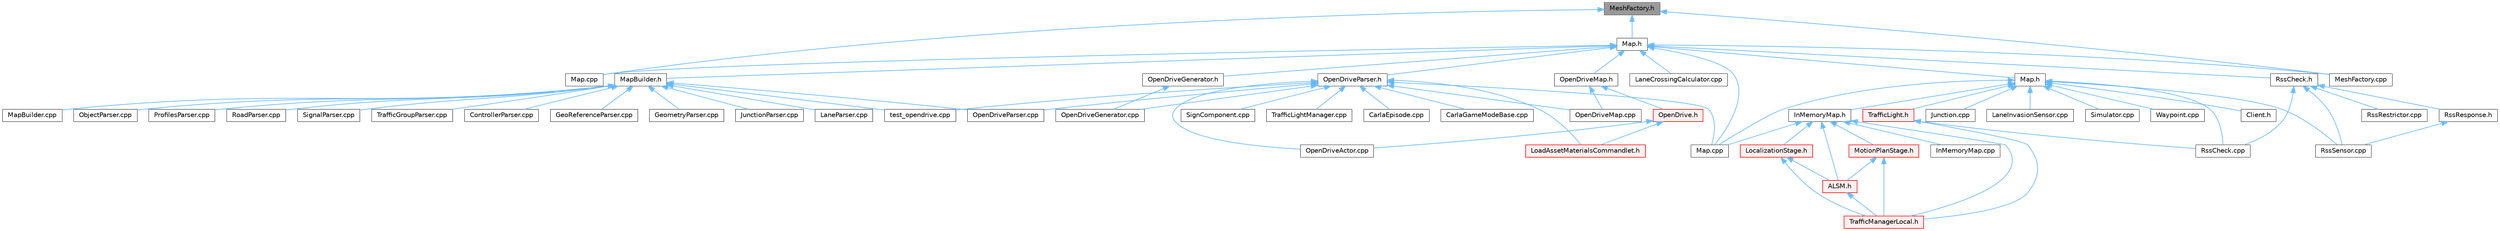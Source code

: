 digraph "MeshFactory.h"
{
 // INTERACTIVE_SVG=YES
 // LATEX_PDF_SIZE
  bgcolor="transparent";
  edge [fontname=Helvetica,fontsize=10,labelfontname=Helvetica,labelfontsize=10];
  node [fontname=Helvetica,fontsize=10,shape=box,height=0.2,width=0.4];
  Node1 [id="Node000001",label="MeshFactory.h",height=0.2,width=0.4,color="gray40", fillcolor="grey60", style="filled", fontcolor="black",tooltip=" "];
  Node1 -> Node2 [id="edge1_Node000001_Node000002",dir="back",color="steelblue1",style="solid",tooltip=" "];
  Node2 [id="Node000002",label="Map.cpp",height=0.2,width=0.4,color="grey40", fillcolor="white", style="filled",URL="$d9/d5a/road_2Map_8cpp.html",tooltip=" "];
  Node1 -> Node3 [id="edge2_Node000001_Node000003",dir="back",color="steelblue1",style="solid",tooltip=" "];
  Node3 [id="Node000003",label="Map.h",height=0.2,width=0.4,color="grey40", fillcolor="white", style="filled",URL="$df/d64/road_2Map_8h.html",tooltip=" "];
  Node3 -> Node4 [id="edge3_Node000003_Node000004",dir="back",color="steelblue1",style="solid",tooltip=" "];
  Node4 [id="Node000004",label="LaneCrossingCalculator.cpp",height=0.2,width=0.4,color="grey40", fillcolor="white", style="filled",URL="$d5/da4/LaneCrossingCalculator_8cpp.html",tooltip=" "];
  Node3 -> Node5 [id="edge4_Node000003_Node000005",dir="back",color="steelblue1",style="solid",tooltip=" "];
  Node5 [id="Node000005",label="Map.cpp",height=0.2,width=0.4,color="grey40", fillcolor="white", style="filled",URL="$db/da0/client_2Map_8cpp.html",tooltip=" "];
  Node3 -> Node2 [id="edge5_Node000003_Node000002",dir="back",color="steelblue1",style="solid",tooltip=" "];
  Node3 -> Node6 [id="edge6_Node000003_Node000006",dir="back",color="steelblue1",style="solid",tooltip=" "];
  Node6 [id="Node000006",label="Map.h",height=0.2,width=0.4,color="grey40", fillcolor="white", style="filled",URL="$d4/d9d/client_2Map_8h.html",tooltip=" "];
  Node6 -> Node7 [id="edge7_Node000006_Node000007",dir="back",color="steelblue1",style="solid",tooltip=" "];
  Node7 [id="Node000007",label="Client.h",height=0.2,width=0.4,color="grey40", fillcolor="white", style="filled",URL="$dd/de3/client_2Client_8h.html",tooltip=" "];
  Node6 -> Node8 [id="edge8_Node000006_Node000008",dir="back",color="steelblue1",style="solid",tooltip=" "];
  Node8 [id="Node000008",label="InMemoryMap.h",height=0.2,width=0.4,color="grey40", fillcolor="white", style="filled",URL="$d3/d89/InMemoryMap_8h.html",tooltip=" "];
  Node8 -> Node9 [id="edge9_Node000008_Node000009",dir="back",color="steelblue1",style="solid",tooltip=" "];
  Node9 [id="Node000009",label="ALSM.h",height=0.2,width=0.4,color="red", fillcolor="#FFF0F0", style="filled",URL="$dc/d2c/ALSM_8h.html",tooltip=" "];
  Node9 -> Node11 [id="edge10_Node000009_Node000011",dir="back",color="steelblue1",style="solid",tooltip=" "];
  Node11 [id="Node000011",label="TrafficManagerLocal.h",height=0.2,width=0.4,color="red", fillcolor="#FFF0F0", style="filled",URL="$db/ddf/TrafficManagerLocal_8h.html",tooltip=" "];
  Node8 -> Node14 [id="edge11_Node000008_Node000014",dir="back",color="steelblue1",style="solid",tooltip=" "];
  Node14 [id="Node000014",label="InMemoryMap.cpp",height=0.2,width=0.4,color="grey40", fillcolor="white", style="filled",URL="$d4/d89/InMemoryMap_8cpp.html",tooltip=" "];
  Node8 -> Node15 [id="edge12_Node000008_Node000015",dir="back",color="steelblue1",style="solid",tooltip=" "];
  Node15 [id="Node000015",label="LocalizationStage.h",height=0.2,width=0.4,color="red", fillcolor="#FFF0F0", style="filled",URL="$d9/df4/LocalizationStage_8h.html",tooltip=" "];
  Node15 -> Node9 [id="edge13_Node000015_Node000009",dir="back",color="steelblue1",style="solid",tooltip=" "];
  Node15 -> Node11 [id="edge14_Node000015_Node000011",dir="back",color="steelblue1",style="solid",tooltip=" "];
  Node8 -> Node5 [id="edge15_Node000008_Node000005",dir="back",color="steelblue1",style="solid",tooltip=" "];
  Node8 -> Node17 [id="edge16_Node000008_Node000017",dir="back",color="steelblue1",style="solid",tooltip=" "];
  Node17 [id="Node000017",label="MotionPlanStage.h",height=0.2,width=0.4,color="red", fillcolor="#FFF0F0", style="filled",URL="$d3/d00/MotionPlanStage_8h.html",tooltip=" "];
  Node17 -> Node9 [id="edge17_Node000017_Node000009",dir="back",color="steelblue1",style="solid",tooltip=" "];
  Node17 -> Node11 [id="edge18_Node000017_Node000011",dir="back",color="steelblue1",style="solid",tooltip=" "];
  Node8 -> Node11 [id="edge19_Node000008_Node000011",dir="back",color="steelblue1",style="solid",tooltip=" "];
  Node6 -> Node19 [id="edge20_Node000006_Node000019",dir="back",color="steelblue1",style="solid",tooltip=" "];
  Node19 [id="Node000019",label="Junction.cpp",height=0.2,width=0.4,color="grey40", fillcolor="white", style="filled",URL="$da/d17/Junction_8cpp.html",tooltip=" "];
  Node6 -> Node20 [id="edge21_Node000006_Node000020",dir="back",color="steelblue1",style="solid",tooltip=" "];
  Node20 [id="Node000020",label="LaneInvasionSensor.cpp",height=0.2,width=0.4,color="grey40", fillcolor="white", style="filled",URL="$dd/dbc/LibCarla_2source_2carla_2client_2LaneInvasionSensor_8cpp.html",tooltip=" "];
  Node6 -> Node5 [id="edge22_Node000006_Node000005",dir="back",color="steelblue1",style="solid",tooltip=" "];
  Node6 -> Node21 [id="edge23_Node000006_Node000021",dir="back",color="steelblue1",style="solid",tooltip=" "];
  Node21 [id="Node000021",label="RssCheck.cpp",height=0.2,width=0.4,color="grey40", fillcolor="white", style="filled",URL="$d0/dce/RssCheck_8cpp.html",tooltip=" "];
  Node6 -> Node22 [id="edge24_Node000006_Node000022",dir="back",color="steelblue1",style="solid",tooltip=" "];
  Node22 [id="Node000022",label="RssSensor.cpp",height=0.2,width=0.4,color="grey40", fillcolor="white", style="filled",URL="$d8/d77/LibCarla_2source_2carla_2rss_2RssSensor_8cpp.html",tooltip=" "];
  Node6 -> Node23 [id="edge25_Node000006_Node000023",dir="back",color="steelblue1",style="solid",tooltip=" "];
  Node23 [id="Node000023",label="Simulator.cpp",height=0.2,width=0.4,color="grey40", fillcolor="white", style="filled",URL="$d2/d0c/Simulator_8cpp.html",tooltip=" "];
  Node6 -> Node24 [id="edge26_Node000006_Node000024",dir="back",color="steelblue1",style="solid",tooltip=" "];
  Node24 [id="Node000024",label="TrafficLight.h",height=0.2,width=0.4,color="red", fillcolor="#FFF0F0", style="filled",URL="$d5/d9e/TrafficLight_8h.html",tooltip=" "];
  Node24 -> Node21 [id="edge27_Node000024_Node000021",dir="back",color="steelblue1",style="solid",tooltip=" "];
  Node24 -> Node11 [id="edge28_Node000024_Node000011",dir="back",color="steelblue1",style="solid",tooltip=" "];
  Node6 -> Node48 [id="edge29_Node000006_Node000048",dir="back",color="steelblue1",style="solid",tooltip=" "];
  Node48 [id="Node000048",label="Waypoint.cpp",height=0.2,width=0.4,color="grey40", fillcolor="white", style="filled",URL="$d7/def/client_2Waypoint_8cpp.html",tooltip=" "];
  Node3 -> Node49 [id="edge30_Node000003_Node000049",dir="back",color="steelblue1",style="solid",tooltip=" "];
  Node49 [id="Node000049",label="MapBuilder.h",height=0.2,width=0.4,color="grey40", fillcolor="white", style="filled",URL="$de/d3b/MapBuilder_8h.html",tooltip=" "];
  Node49 -> Node50 [id="edge31_Node000049_Node000050",dir="back",color="steelblue1",style="solid",tooltip=" "];
  Node50 [id="Node000050",label="ControllerParser.cpp",height=0.2,width=0.4,color="grey40", fillcolor="white", style="filled",URL="$df/d60/ControllerParser_8cpp.html",tooltip=" "];
  Node49 -> Node51 [id="edge32_Node000049_Node000051",dir="back",color="steelblue1",style="solid",tooltip=" "];
  Node51 [id="Node000051",label="GeoReferenceParser.cpp",height=0.2,width=0.4,color="grey40", fillcolor="white", style="filled",URL="$d9/d3e/GeoReferenceParser_8cpp.html",tooltip=" "];
  Node49 -> Node52 [id="edge33_Node000049_Node000052",dir="back",color="steelblue1",style="solid",tooltip=" "];
  Node52 [id="Node000052",label="GeometryParser.cpp",height=0.2,width=0.4,color="grey40", fillcolor="white", style="filled",URL="$d8/d49/GeometryParser_8cpp.html",tooltip=" "];
  Node49 -> Node53 [id="edge34_Node000049_Node000053",dir="back",color="steelblue1",style="solid",tooltip=" "];
  Node53 [id="Node000053",label="JunctionParser.cpp",height=0.2,width=0.4,color="grey40", fillcolor="white", style="filled",URL="$d6/d98/JunctionParser_8cpp.html",tooltip=" "];
  Node49 -> Node54 [id="edge35_Node000049_Node000054",dir="back",color="steelblue1",style="solid",tooltip=" "];
  Node54 [id="Node000054",label="LaneParser.cpp",height=0.2,width=0.4,color="grey40", fillcolor="white", style="filled",URL="$d0/d2e/LaneParser_8cpp.html",tooltip=" "];
  Node49 -> Node55 [id="edge36_Node000049_Node000055",dir="back",color="steelblue1",style="solid",tooltip=" "];
  Node55 [id="Node000055",label="MapBuilder.cpp",height=0.2,width=0.4,color="grey40", fillcolor="white", style="filled",URL="$df/da9/MapBuilder_8cpp.html",tooltip=" "];
  Node49 -> Node56 [id="edge37_Node000049_Node000056",dir="back",color="steelblue1",style="solid",tooltip=" "];
  Node56 [id="Node000056",label="ObjectParser.cpp",height=0.2,width=0.4,color="grey40", fillcolor="white", style="filled",URL="$d9/df7/ObjectParser_8cpp.html",tooltip=" "];
  Node49 -> Node57 [id="edge38_Node000049_Node000057",dir="back",color="steelblue1",style="solid",tooltip=" "];
  Node57 [id="Node000057",label="OpenDriveParser.cpp",height=0.2,width=0.4,color="grey40", fillcolor="white", style="filled",URL="$da/d5a/OpenDriveParser_8cpp.html",tooltip=" "];
  Node49 -> Node58 [id="edge39_Node000049_Node000058",dir="back",color="steelblue1",style="solid",tooltip=" "];
  Node58 [id="Node000058",label="ProfilesParser.cpp",height=0.2,width=0.4,color="grey40", fillcolor="white", style="filled",URL="$d4/d6a/ProfilesParser_8cpp.html",tooltip=" "];
  Node49 -> Node59 [id="edge40_Node000049_Node000059",dir="back",color="steelblue1",style="solid",tooltip=" "];
  Node59 [id="Node000059",label="RoadParser.cpp",height=0.2,width=0.4,color="grey40", fillcolor="white", style="filled",URL="$d7/d69/RoadParser_8cpp.html",tooltip=" "];
  Node49 -> Node60 [id="edge41_Node000049_Node000060",dir="back",color="steelblue1",style="solid",tooltip=" "];
  Node60 [id="Node000060",label="SignalParser.cpp",height=0.2,width=0.4,color="grey40", fillcolor="white", style="filled",URL="$d1/d01/SignalParser_8cpp.html",tooltip=" "];
  Node49 -> Node61 [id="edge42_Node000049_Node000061",dir="back",color="steelblue1",style="solid",tooltip=" "];
  Node61 [id="Node000061",label="TrafficGroupParser.cpp",height=0.2,width=0.4,color="grey40", fillcolor="white", style="filled",URL="$d3/d28/TrafficGroupParser_8cpp.html",tooltip=" "];
  Node49 -> Node62 [id="edge43_Node000049_Node000062",dir="back",color="steelblue1",style="solid",tooltip=" "];
  Node62 [id="Node000062",label="test_opendrive.cpp",height=0.2,width=0.4,color="grey40", fillcolor="white", style="filled",URL="$d1/dc0/test__opendrive_8cpp.html",tooltip=" "];
  Node3 -> Node63 [id="edge44_Node000003_Node000063",dir="back",color="steelblue1",style="solid",tooltip=" "];
  Node63 [id="Node000063",label="MeshFactory.cpp",height=0.2,width=0.4,color="grey40", fillcolor="white", style="filled",URL="$dd/d9c/MeshFactory_8cpp.html",tooltip=" "];
  Node3 -> Node64 [id="edge45_Node000003_Node000064",dir="back",color="steelblue1",style="solid",tooltip=" "];
  Node64 [id="Node000064",label="OpenDriveGenerator.h",height=0.2,width=0.4,color="grey40", fillcolor="white", style="filled",URL="$d9/df1/OpenDriveGenerator_8h.html",tooltip=" "];
  Node64 -> Node65 [id="edge46_Node000064_Node000065",dir="back",color="steelblue1",style="solid",tooltip=" "];
  Node65 [id="Node000065",label="OpenDriveGenerator.cpp",height=0.2,width=0.4,color="grey40", fillcolor="white", style="filled",URL="$dc/d85/OpenDriveGenerator_8cpp.html",tooltip=" "];
  Node3 -> Node66 [id="edge47_Node000003_Node000066",dir="back",color="steelblue1",style="solid",tooltip=" "];
  Node66 [id="Node000066",label="OpenDriveMap.h",height=0.2,width=0.4,color="grey40", fillcolor="white", style="filled",URL="$d6/d95/OpenDriveMap_8h.html",tooltip=" "];
  Node66 -> Node67 [id="edge48_Node000066_Node000067",dir="back",color="steelblue1",style="solid",tooltip=" "];
  Node67 [id="Node000067",label="OpenDrive.h",height=0.2,width=0.4,color="red", fillcolor="#FFF0F0", style="filled",URL="$d1/d9b/Unreal_2CarlaUE4_2Plugins_2Carla_2Source_2Carla_2OpenDrive_2OpenDrive_8h.html",tooltip=" "];
  Node67 -> Node103 [id="edge49_Node000067_Node000103",dir="back",color="steelblue1",style="solid",tooltip=" "];
  Node103 [id="Node000103",label="LoadAssetMaterialsCommandlet.h",height=0.2,width=0.4,color="red", fillcolor="#FFF0F0", style="filled",URL="$d9/d9c/LoadAssetMaterialsCommandlet_8h.html",tooltip=" "];
  Node67 -> Node104 [id="edge50_Node000067_Node000104",dir="back",color="steelblue1",style="solid",tooltip=" "];
  Node104 [id="Node000104",label="OpenDriveActor.cpp",height=0.2,width=0.4,color="grey40", fillcolor="white", style="filled",URL="$d4/de0/OpenDriveActor_8cpp.html",tooltip=" "];
  Node66 -> Node187 [id="edge51_Node000066_Node000187",dir="back",color="steelblue1",style="solid",tooltip=" "];
  Node187 [id="Node000187",label="OpenDriveMap.cpp",height=0.2,width=0.4,color="grey40", fillcolor="white", style="filled",URL="$d6/de7/OpenDriveMap_8cpp.html",tooltip=" "];
  Node3 -> Node188 [id="edge52_Node000003_Node000188",dir="back",color="steelblue1",style="solid",tooltip=" "];
  Node188 [id="Node000188",label="OpenDriveParser.h",height=0.2,width=0.4,color="grey40", fillcolor="white", style="filled",URL="$d1/dd9/OpenDriveParser_8h.html",tooltip=" "];
  Node188 -> Node75 [id="edge53_Node000188_Node000075",dir="back",color="steelblue1",style="solid",tooltip=" "];
  Node75 [id="Node000075",label="CarlaEpisode.cpp",height=0.2,width=0.4,color="grey40", fillcolor="white", style="filled",URL="$d6/dd9/CarlaEpisode_8cpp.html",tooltip=" "];
  Node188 -> Node71 [id="edge54_Node000188_Node000071",dir="back",color="steelblue1",style="solid",tooltip=" "];
  Node71 [id="Node000071",label="CarlaGameModeBase.cpp",height=0.2,width=0.4,color="grey40", fillcolor="white", style="filled",URL="$d0/d2e/CarlaGameModeBase_8cpp.html",tooltip=" "];
  Node188 -> Node103 [id="edge55_Node000188_Node000103",dir="back",color="steelblue1",style="solid",tooltip=" "];
  Node188 -> Node5 [id="edge56_Node000188_Node000005",dir="back",color="steelblue1",style="solid",tooltip=" "];
  Node188 -> Node104 [id="edge57_Node000188_Node000104",dir="back",color="steelblue1",style="solid",tooltip=" "];
  Node188 -> Node65 [id="edge58_Node000188_Node000065",dir="back",color="steelblue1",style="solid",tooltip=" "];
  Node188 -> Node187 [id="edge59_Node000188_Node000187",dir="back",color="steelblue1",style="solid",tooltip=" "];
  Node188 -> Node57 [id="edge60_Node000188_Node000057",dir="back",color="steelblue1",style="solid",tooltip=" "];
  Node188 -> Node106 [id="edge61_Node000188_Node000106",dir="back",color="steelblue1",style="solid",tooltip=" "];
  Node106 [id="Node000106",label="SignComponent.cpp",height=0.2,width=0.4,color="grey40", fillcolor="white", style="filled",URL="$d9/dbd/SignComponent_8cpp.html",tooltip=" "];
  Node188 -> Node96 [id="edge62_Node000188_Node000096",dir="back",color="steelblue1",style="solid",tooltip=" "];
  Node96 [id="Node000096",label="TrafficLightManager.cpp",height=0.2,width=0.4,color="grey40", fillcolor="white", style="filled",URL="$d6/d3f/TrafficLightManager_8cpp.html",tooltip=" "];
  Node188 -> Node62 [id="edge63_Node000188_Node000062",dir="back",color="steelblue1",style="solid",tooltip=" "];
  Node3 -> Node189 [id="edge64_Node000003_Node000189",dir="back",color="steelblue1",style="solid",tooltip=" "];
  Node189 [id="Node000189",label="RssCheck.h",height=0.2,width=0.4,color="grey40", fillcolor="white", style="filled",URL="$d8/dab/RssCheck_8h.html",tooltip=" "];
  Node189 -> Node21 [id="edge65_Node000189_Node000021",dir="back",color="steelblue1",style="solid",tooltip=" "];
  Node189 -> Node190 [id="edge66_Node000189_Node000190",dir="back",color="steelblue1",style="solid",tooltip=" "];
  Node190 [id="Node000190",label="RssResponse.h",height=0.2,width=0.4,color="grey40", fillcolor="white", style="filled",URL="$d1/dfa/RssResponse_8h.html",tooltip=" "];
  Node190 -> Node22 [id="edge67_Node000190_Node000022",dir="back",color="steelblue1",style="solid",tooltip=" "];
  Node189 -> Node191 [id="edge68_Node000189_Node000191",dir="back",color="steelblue1",style="solid",tooltip=" "];
  Node191 [id="Node000191",label="RssRestrictor.cpp",height=0.2,width=0.4,color="grey40", fillcolor="white", style="filled",URL="$de/dfe/RssRestrictor_8cpp.html",tooltip=" "];
  Node189 -> Node22 [id="edge69_Node000189_Node000022",dir="back",color="steelblue1",style="solid",tooltip=" "];
  Node1 -> Node63 [id="edge70_Node000001_Node000063",dir="back",color="steelblue1",style="solid",tooltip=" "];
}
